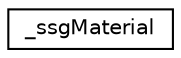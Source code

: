 digraph "Graphical Class Hierarchy"
{
  edge [fontname="Helvetica",fontsize="10",labelfontname="Helvetica",labelfontsize="10"];
  node [fontname="Helvetica",fontsize="10",shape=record];
  rankdir="LR";
  Node1 [label="_ssgMaterial",height=0.2,width=0.4,color="black", fillcolor="white", style="filled",URL="$struct__ssg_material.html"];
}
